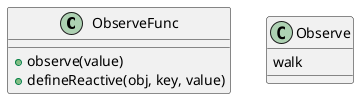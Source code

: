 @startuml observe

class ObserveFunc {
  + observe(value)
  + defineReactive(obj, key, value)
}

class Observe {
  walk
}
' class Dep {
'   addDep
' }
@enduml
